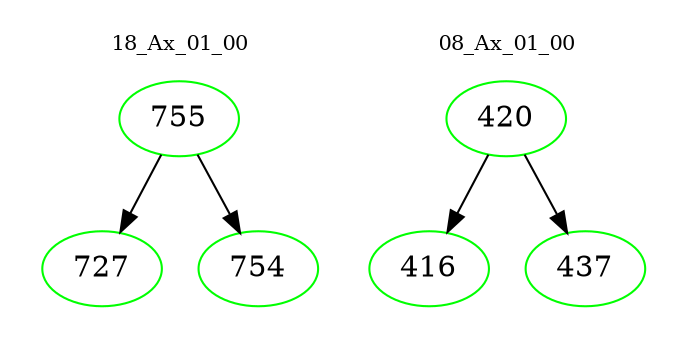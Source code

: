 digraph{
subgraph cluster_0 {
color = white
label = "18_Ax_01_00";
fontsize=10;
T0_755 [label="755", color="green"]
T0_755 -> T0_727 [color="black"]
T0_727 [label="727", color="green"]
T0_755 -> T0_754 [color="black"]
T0_754 [label="754", color="green"]
}
subgraph cluster_1 {
color = white
label = "08_Ax_01_00";
fontsize=10;
T1_420 [label="420", color="green"]
T1_420 -> T1_416 [color="black"]
T1_416 [label="416", color="green"]
T1_420 -> T1_437 [color="black"]
T1_437 [label="437", color="green"]
}
}
